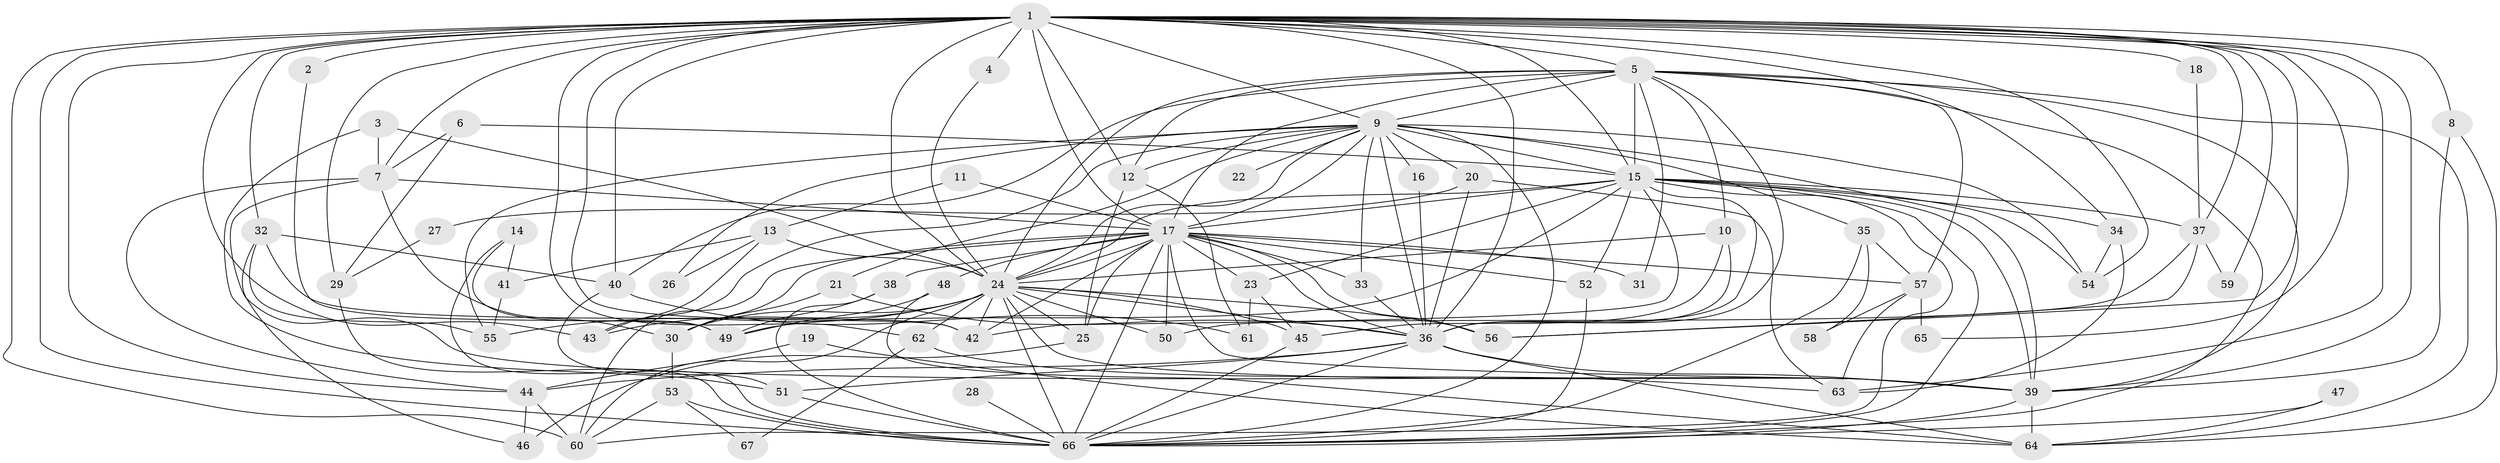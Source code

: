 // original degree distribution, {22: 0.007462686567164179, 29: 0.014925373134328358, 27: 0.007462686567164179, 24: 0.014925373134328358, 20: 0.014925373134328358, 18: 0.007462686567164179, 15: 0.007462686567164179, 3: 0.1791044776119403, 6: 0.029850746268656716, 8: 0.007462686567164179, 2: 0.5373134328358209, 4: 0.09701492537313433, 5: 0.04477611940298507, 7: 0.029850746268656716}
// Generated by graph-tools (version 1.1) at 2025/01/03/09/25 03:01:19]
// undirected, 67 vertices, 188 edges
graph export_dot {
graph [start="1"]
  node [color=gray90,style=filled];
  1;
  2;
  3;
  4;
  5;
  6;
  7;
  8;
  9;
  10;
  11;
  12;
  13;
  14;
  15;
  16;
  17;
  18;
  19;
  20;
  21;
  22;
  23;
  24;
  25;
  26;
  27;
  28;
  29;
  30;
  31;
  32;
  33;
  34;
  35;
  36;
  37;
  38;
  39;
  40;
  41;
  42;
  43;
  44;
  45;
  46;
  47;
  48;
  49;
  50;
  51;
  52;
  53;
  54;
  55;
  56;
  57;
  58;
  59;
  60;
  61;
  62;
  63;
  64;
  65;
  66;
  67;
  1 -- 2 [weight=2.0];
  1 -- 4 [weight=2.0];
  1 -- 5 [weight=2.0];
  1 -- 7 [weight=2.0];
  1 -- 8 [weight=2.0];
  1 -- 9 [weight=2.0];
  1 -- 12 [weight=1.0];
  1 -- 15 [weight=2.0];
  1 -- 17 [weight=2.0];
  1 -- 18 [weight=1.0];
  1 -- 24 [weight=2.0];
  1 -- 29 [weight=1.0];
  1 -- 32 [weight=2.0];
  1 -- 34 [weight=1.0];
  1 -- 36 [weight=2.0];
  1 -- 37 [weight=1.0];
  1 -- 39 [weight=2.0];
  1 -- 40 [weight=1.0];
  1 -- 42 [weight=1.0];
  1 -- 43 [weight=1.0];
  1 -- 44 [weight=1.0];
  1 -- 54 [weight=2.0];
  1 -- 56 [weight=1.0];
  1 -- 59 [weight=1.0];
  1 -- 60 [weight=2.0];
  1 -- 62 [weight=1.0];
  1 -- 63 [weight=1.0];
  1 -- 65 [weight=1.0];
  1 -- 66 [weight=3.0];
  2 -- 49 [weight=1.0];
  3 -- 7 [weight=1.0];
  3 -- 24 [weight=1.0];
  3 -- 51 [weight=1.0];
  4 -- 24 [weight=1.0];
  5 -- 9 [weight=1.0];
  5 -- 10 [weight=1.0];
  5 -- 12 [weight=1.0];
  5 -- 15 [weight=2.0];
  5 -- 17 [weight=1.0];
  5 -- 24 [weight=2.0];
  5 -- 31 [weight=1.0];
  5 -- 36 [weight=1.0];
  5 -- 39 [weight=1.0];
  5 -- 40 [weight=1.0];
  5 -- 57 [weight=1.0];
  5 -- 64 [weight=1.0];
  5 -- 66 [weight=2.0];
  6 -- 7 [weight=1.0];
  6 -- 15 [weight=1.0];
  6 -- 29 [weight=1.0];
  7 -- 17 [weight=1.0];
  7 -- 30 [weight=1.0];
  7 -- 39 [weight=1.0];
  7 -- 44 [weight=1.0];
  8 -- 39 [weight=1.0];
  8 -- 64 [weight=1.0];
  9 -- 12 [weight=1.0];
  9 -- 15 [weight=1.0];
  9 -- 16 [weight=1.0];
  9 -- 17 [weight=1.0];
  9 -- 20 [weight=1.0];
  9 -- 21 [weight=1.0];
  9 -- 22 [weight=1.0];
  9 -- 24 [weight=1.0];
  9 -- 26 [weight=1.0];
  9 -- 33 [weight=1.0];
  9 -- 35 [weight=2.0];
  9 -- 36 [weight=2.0];
  9 -- 39 [weight=2.0];
  9 -- 43 [weight=1.0];
  9 -- 54 [weight=1.0];
  9 -- 55 [weight=1.0];
  9 -- 66 [weight=1.0];
  10 -- 24 [weight=1.0];
  10 -- 36 [weight=1.0];
  10 -- 45 [weight=1.0];
  11 -- 13 [weight=1.0];
  11 -- 17 [weight=1.0];
  12 -- 25 [weight=1.0];
  12 -- 61 [weight=1.0];
  13 -- 24 [weight=1.0];
  13 -- 26 [weight=1.0];
  13 -- 41 [weight=1.0];
  13 -- 43 [weight=1.0];
  14 -- 41 [weight=1.0];
  14 -- 49 [weight=1.0];
  14 -- 66 [weight=1.0];
  15 -- 17 [weight=1.0];
  15 -- 23 [weight=2.0];
  15 -- 24 [weight=2.0];
  15 -- 34 [weight=1.0];
  15 -- 36 [weight=2.0];
  15 -- 37 [weight=2.0];
  15 -- 39 [weight=2.0];
  15 -- 42 [weight=1.0];
  15 -- 49 [weight=1.0];
  15 -- 52 [weight=1.0];
  15 -- 54 [weight=1.0];
  15 -- 60 [weight=1.0];
  15 -- 66 [weight=1.0];
  16 -- 36 [weight=1.0];
  17 -- 23 [weight=1.0];
  17 -- 24 [weight=3.0];
  17 -- 25 [weight=1.0];
  17 -- 30 [weight=1.0];
  17 -- 31 [weight=2.0];
  17 -- 33 [weight=1.0];
  17 -- 36 [weight=1.0];
  17 -- 38 [weight=1.0];
  17 -- 39 [weight=2.0];
  17 -- 42 [weight=1.0];
  17 -- 48 [weight=1.0];
  17 -- 50 [weight=1.0];
  17 -- 52 [weight=1.0];
  17 -- 56 [weight=1.0];
  17 -- 57 [weight=1.0];
  17 -- 60 [weight=1.0];
  17 -- 66 [weight=1.0];
  18 -- 37 [weight=1.0];
  19 -- 44 [weight=1.0];
  19 -- 64 [weight=1.0];
  20 -- 27 [weight=1.0];
  20 -- 36 [weight=1.0];
  20 -- 63 [weight=1.0];
  21 -- 30 [weight=1.0];
  21 -- 36 [weight=1.0];
  23 -- 45 [weight=1.0];
  23 -- 61 [weight=1.0];
  24 -- 25 [weight=1.0];
  24 -- 30 [weight=1.0];
  24 -- 36 [weight=2.0];
  24 -- 39 [weight=1.0];
  24 -- 42 [weight=1.0];
  24 -- 43 [weight=1.0];
  24 -- 45 [weight=1.0];
  24 -- 50 [weight=1.0];
  24 -- 55 [weight=1.0];
  24 -- 56 [weight=1.0];
  24 -- 60 [weight=1.0];
  24 -- 62 [weight=1.0];
  24 -- 66 [weight=2.0];
  25 -- 46 [weight=1.0];
  27 -- 29 [weight=1.0];
  28 -- 66 [weight=1.0];
  29 -- 66 [weight=1.0];
  30 -- 53 [weight=1.0];
  32 -- 40 [weight=2.0];
  32 -- 42 [weight=1.0];
  32 -- 46 [weight=1.0];
  32 -- 55 [weight=1.0];
  33 -- 36 [weight=1.0];
  34 -- 54 [weight=1.0];
  34 -- 63 [weight=1.0];
  35 -- 57 [weight=1.0];
  35 -- 58 [weight=1.0];
  35 -- 66 [weight=1.0];
  36 -- 39 [weight=1.0];
  36 -- 44 [weight=1.0];
  36 -- 51 [weight=1.0];
  36 -- 64 [weight=1.0];
  36 -- 66 [weight=1.0];
  37 -- 50 [weight=1.0];
  37 -- 56 [weight=1.0];
  37 -- 59 [weight=1.0];
  38 -- 49 [weight=1.0];
  38 -- 66 [weight=1.0];
  39 -- 64 [weight=1.0];
  39 -- 66 [weight=1.0];
  40 -- 51 [weight=1.0];
  40 -- 61 [weight=1.0];
  41 -- 55 [weight=1.0];
  44 -- 46 [weight=1.0];
  44 -- 60 [weight=1.0];
  45 -- 66 [weight=1.0];
  47 -- 64 [weight=1.0];
  47 -- 66 [weight=1.0];
  48 -- 49 [weight=1.0];
  48 -- 64 [weight=1.0];
  51 -- 66 [weight=1.0];
  52 -- 66 [weight=1.0];
  53 -- 60 [weight=1.0];
  53 -- 66 [weight=1.0];
  53 -- 67 [weight=1.0];
  57 -- 58 [weight=1.0];
  57 -- 63 [weight=1.0];
  57 -- 65 [weight=1.0];
  62 -- 63 [weight=1.0];
  62 -- 67 [weight=1.0];
}
